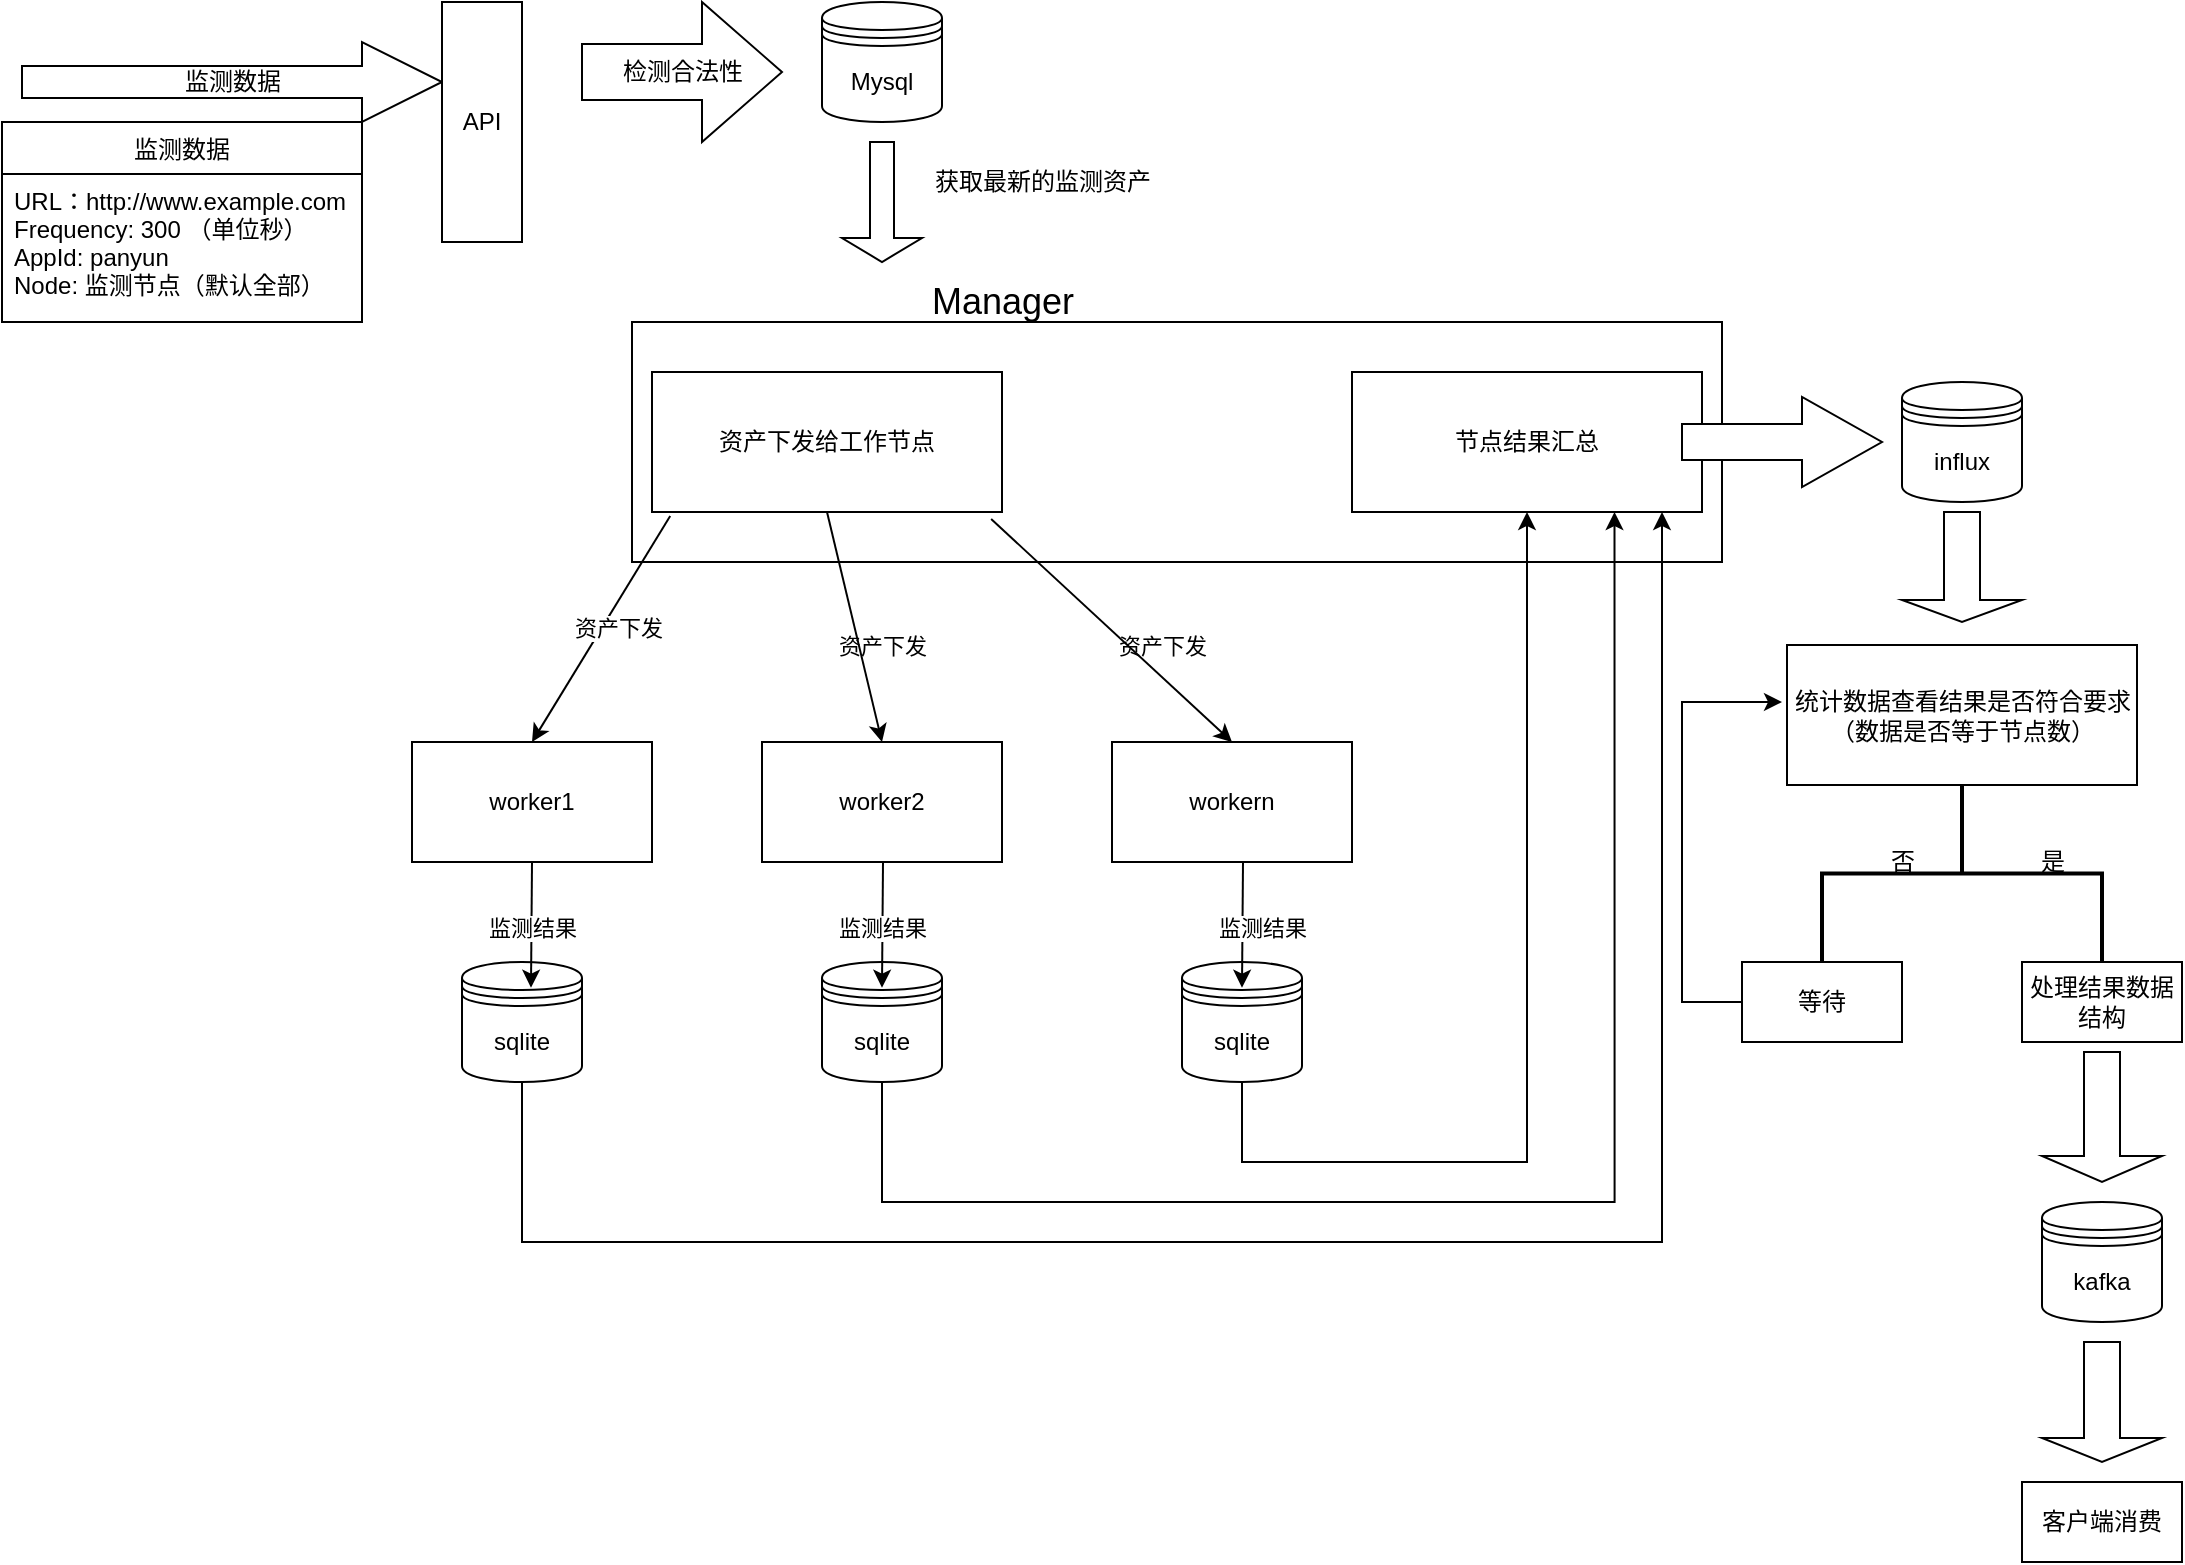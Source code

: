 <mxfile version="13.9.2" type="github">
  <diagram id="EUTkzrgzpGbVbgCxGCXc" name="第 1 页">
    <mxGraphModel dx="988" dy="553" grid="1" gridSize="10" guides="1" tooltips="1" connect="1" arrows="1" fold="1" page="1" pageScale="1" pageWidth="827" pageHeight="1169" math="0" shadow="0">
      <root>
        <mxCell id="0" />
        <mxCell id="1" parent="0" />
        <mxCell id="pKSHZECXTn_SGAuCB59Q-3" value="监测数据" style="html=1;shadow=0;dashed=0;align=center;verticalAlign=middle;shape=mxgraph.arrows2.arrow;dy=0.6;dx=40;notch=0;" vertex="1" parent="1">
          <mxGeometry x="40" y="30" width="210" height="40" as="geometry" />
        </mxCell>
        <mxCell id="pKSHZECXTn_SGAuCB59Q-4" value="监测数据" style="swimlane;fontStyle=0;childLayout=stackLayout;horizontal=1;startSize=26;fillColor=none;horizontalStack=0;resizeParent=1;resizeParentMax=0;resizeLast=0;collapsible=1;marginBottom=0;" vertex="1" parent="1">
          <mxGeometry x="30" y="70" width="180" height="100" as="geometry">
            <mxRectangle x="50" y="70" width="50" height="40" as="alternateBounds" />
          </mxGeometry>
        </mxCell>
        <mxCell id="pKSHZECXTn_SGAuCB59Q-7" value="URL：http://www.example.com&#xa;Frequency: 300 （单位秒）&#xa;AppId: panyun&#xa;Node: 监测节点（默认全部）&#xa;" style="text;strokeColor=none;fillColor=none;align=left;verticalAlign=top;spacingLeft=4;spacingRight=4;overflow=hidden;rotatable=0;points=[[0,0.5],[1,0.5]];portConstraint=eastwest;" vertex="1" parent="pKSHZECXTn_SGAuCB59Q-4">
          <mxGeometry y="26" width="180" height="74" as="geometry" />
        </mxCell>
        <mxCell id="pKSHZECXTn_SGAuCB59Q-11" value="Mysql" style="shape=datastore;whiteSpace=wrap;html=1;" vertex="1" parent="1">
          <mxGeometry x="440" y="10" width="60" height="60" as="geometry" />
        </mxCell>
        <mxCell id="pKSHZECXTn_SGAuCB59Q-12" value="API" style="rounded=0;whiteSpace=wrap;html=1;" vertex="1" parent="1">
          <mxGeometry x="250" y="10" width="40" height="120" as="geometry" />
        </mxCell>
        <mxCell id="pKSHZECXTn_SGAuCB59Q-14" value="检测合法性" style="html=1;shadow=0;dashed=0;align=center;verticalAlign=middle;shape=mxgraph.arrows2.arrow;dy=0.6;dx=40;notch=0;" vertex="1" parent="1">
          <mxGeometry x="320" y="10" width="100" height="70" as="geometry" />
        </mxCell>
        <mxCell id="pKSHZECXTn_SGAuCB59Q-16" value="" style="shape=singleArrow;direction=south;whiteSpace=wrap;html=1;" vertex="1" parent="1">
          <mxGeometry x="450" y="80" width="40" height="60" as="geometry" />
        </mxCell>
        <mxCell id="pKSHZECXTn_SGAuCB59Q-17" value="获取最新的监测资产" style="text;html=1;align=center;verticalAlign=middle;resizable=0;points=[];autosize=1;" vertex="1" parent="1">
          <mxGeometry x="490" y="90" width="120" height="20" as="geometry" />
        </mxCell>
        <mxCell id="pKSHZECXTn_SGAuCB59Q-18" value="worker1" style="rounded=0;whiteSpace=wrap;html=1;" vertex="1" parent="1">
          <mxGeometry x="235" y="380" width="120" height="60" as="geometry" />
        </mxCell>
        <mxCell id="pKSHZECXTn_SGAuCB59Q-19" value="workern" style="rounded=0;whiteSpace=wrap;html=1;" vertex="1" parent="1">
          <mxGeometry x="585" y="380" width="120" height="60" as="geometry" />
        </mxCell>
        <mxCell id="pKSHZECXTn_SGAuCB59Q-20" value="worker2" style="rounded=0;whiteSpace=wrap;html=1;" vertex="1" parent="1">
          <mxGeometry x="410" y="380" width="120" height="60" as="geometry" />
        </mxCell>
        <mxCell id="pKSHZECXTn_SGAuCB59Q-27" value="资产下发" style="edgeLabel;html=1;align=center;verticalAlign=middle;resizable=0;points=[];" vertex="1" connectable="0" parent="1">
          <mxGeometry x="610.0" y="331.497" as="geometry" />
        </mxCell>
        <mxCell id="pKSHZECXTn_SGAuCB59Q-28" value="资产下发" style="edgeLabel;html=1;align=center;verticalAlign=middle;resizable=0;points=[];" vertex="1" connectable="0" parent="1">
          <mxGeometry x="470.0" y="331.497" as="geometry" />
        </mxCell>
        <mxCell id="pKSHZECXTn_SGAuCB59Q-30" value="sqlite" style="shape=datastore;whiteSpace=wrap;html=1;" vertex="1" parent="1">
          <mxGeometry x="620" y="490" width="60" height="60" as="geometry" />
        </mxCell>
        <mxCell id="pKSHZECXTn_SGAuCB59Q-31" value="sqlite" style="shape=datastore;whiteSpace=wrap;html=1;" vertex="1" parent="1">
          <mxGeometry x="440" y="490" width="60" height="60" as="geometry" />
        </mxCell>
        <mxCell id="pKSHZECXTn_SGAuCB59Q-32" value="sqlite" style="shape=datastore;whiteSpace=wrap;html=1;" vertex="1" parent="1">
          <mxGeometry x="260" y="490" width="60" height="60" as="geometry" />
        </mxCell>
        <mxCell id="pKSHZECXTn_SGAuCB59Q-33" value="" style="endArrow=classic;html=1;entryX=0.575;entryY=0.214;entryDx=0;entryDy=0;entryPerimeter=0;exitX=0.5;exitY=1;exitDx=0;exitDy=0;" edge="1" parent="1" source="pKSHZECXTn_SGAuCB59Q-18" target="pKSHZECXTn_SGAuCB59Q-32">
          <mxGeometry width="50" height="50" relative="1" as="geometry">
            <mxPoint x="390" y="330" as="sourcePoint" />
            <mxPoint x="440" y="280" as="targetPoint" />
          </mxGeometry>
        </mxCell>
        <mxCell id="pKSHZECXTn_SGAuCB59Q-36" value="监测结果" style="edgeLabel;html=1;align=center;verticalAlign=middle;resizable=0;points=[];" vertex="1" connectable="0" parent="pKSHZECXTn_SGAuCB59Q-33">
          <mxGeometry x="-0.273" y="-1" relative="1" as="geometry">
            <mxPoint x="1.18" y="10" as="offset" />
          </mxGeometry>
        </mxCell>
        <mxCell id="pKSHZECXTn_SGAuCB59Q-34" value="" style="endArrow=classic;html=1;entryX=0.575;entryY=0.214;entryDx=0;entryDy=0;entryPerimeter=0;exitX=0.5;exitY=1;exitDx=0;exitDy=0;" edge="1" parent="1">
          <mxGeometry width="50" height="50" relative="1" as="geometry">
            <mxPoint x="650.5" y="440" as="sourcePoint" />
            <mxPoint x="650" y="502.84" as="targetPoint" />
          </mxGeometry>
        </mxCell>
        <mxCell id="pKSHZECXTn_SGAuCB59Q-35" value="" style="endArrow=classic;html=1;entryX=0.575;entryY=0.214;entryDx=0;entryDy=0;entryPerimeter=0;exitX=0.5;exitY=1;exitDx=0;exitDy=0;" edge="1" parent="1">
          <mxGeometry width="50" height="50" relative="1" as="geometry">
            <mxPoint x="470.5" y="440" as="sourcePoint" />
            <mxPoint x="470" y="502.84" as="targetPoint" />
          </mxGeometry>
        </mxCell>
        <mxCell id="pKSHZECXTn_SGAuCB59Q-37" value="监测结果" style="edgeLabel;html=1;align=center;verticalAlign=middle;resizable=0;points=[];" vertex="1" connectable="0" parent="1">
          <mxGeometry x="660.001" y="472.491" as="geometry" />
        </mxCell>
        <mxCell id="pKSHZECXTn_SGAuCB59Q-38" value="监测结果" style="edgeLabel;html=1;align=center;verticalAlign=middle;resizable=0;points=[];" vertex="1" connectable="0" parent="1">
          <mxGeometry x="470.001" y="472.491" as="geometry" />
        </mxCell>
        <mxCell id="pKSHZECXTn_SGAuCB59Q-43" value="" style="verticalLabelPosition=bottom;verticalAlign=top;html=1;shape=mxgraph.basic.rect;fillColor2=none;strokeWidth=1;size=20;indent=5;" vertex="1" parent="1">
          <mxGeometry x="345" y="170" width="545" height="120" as="geometry" />
        </mxCell>
        <mxCell id="pKSHZECXTn_SGAuCB59Q-15" value="资产下发给工作节点" style="rounded=0;whiteSpace=wrap;html=1;" vertex="1" parent="1">
          <mxGeometry x="355" y="195" width="175" height="70" as="geometry" />
        </mxCell>
        <mxCell id="pKSHZECXTn_SGAuCB59Q-23" value="" style="endArrow=classic;html=1;entryX=0.5;entryY=0;entryDx=0;entryDy=0;exitX=0.5;exitY=1;exitDx=0;exitDy=0;" edge="1" parent="1" source="pKSHZECXTn_SGAuCB59Q-15" target="pKSHZECXTn_SGAuCB59Q-20">
          <mxGeometry width="50" height="50" relative="1" as="geometry">
            <mxPoint x="390" y="330" as="sourcePoint" />
            <mxPoint x="440" y="280" as="targetPoint" />
          </mxGeometry>
        </mxCell>
        <mxCell id="pKSHZECXTn_SGAuCB59Q-25" value="" style="endArrow=classic;html=1;entryX=0.5;entryY=0;entryDx=0;entryDy=0;exitX=0.052;exitY=1.029;exitDx=0;exitDy=0;exitPerimeter=0;" edge="1" parent="1" source="pKSHZECXTn_SGAuCB59Q-15" target="pKSHZECXTn_SGAuCB59Q-18">
          <mxGeometry width="50" height="50" relative="1" as="geometry">
            <mxPoint x="390" y="330" as="sourcePoint" />
            <mxPoint x="440" y="280" as="targetPoint" />
          </mxGeometry>
        </mxCell>
        <mxCell id="pKSHZECXTn_SGAuCB59Q-26" value="资产下发" style="edgeLabel;html=1;align=center;verticalAlign=middle;resizable=0;points=[];" vertex="1" connectable="0" parent="pKSHZECXTn_SGAuCB59Q-25">
          <mxGeometry x="-0.199" y="1" relative="1" as="geometry">
            <mxPoint y="10" as="offset" />
          </mxGeometry>
        </mxCell>
        <mxCell id="pKSHZECXTn_SGAuCB59Q-24" value="" style="endArrow=classic;html=1;entryX=0.5;entryY=0;entryDx=0;entryDy=0;exitX=0.969;exitY=1.05;exitDx=0;exitDy=0;exitPerimeter=0;" edge="1" parent="1" source="pKSHZECXTn_SGAuCB59Q-15" target="pKSHZECXTn_SGAuCB59Q-19">
          <mxGeometry width="50" height="50" relative="1" as="geometry">
            <mxPoint x="390" y="330" as="sourcePoint" />
            <mxPoint x="440" y="280" as="targetPoint" />
          </mxGeometry>
        </mxCell>
        <mxCell id="pKSHZECXTn_SGAuCB59Q-44" value="&lt;font style=&quot;font-size: 18px&quot;&gt;Manager&lt;/font&gt;" style="text;html=1;align=center;verticalAlign=middle;resizable=0;points=[];autosize=1;" vertex="1" parent="1">
          <mxGeometry x="485" y="150" width="90" height="20" as="geometry" />
        </mxCell>
        <mxCell id="pKSHZECXTn_SGAuCB59Q-46" value="节点结果汇总" style="rounded=0;whiteSpace=wrap;html=1;" vertex="1" parent="1">
          <mxGeometry x="705" y="195" width="175" height="70" as="geometry" />
        </mxCell>
        <mxCell id="pKSHZECXTn_SGAuCB59Q-52" style="edgeStyle=orthogonalEdgeStyle;rounded=0;orthogonalLoop=1;jettySize=auto;html=1;" edge="1" parent="1" source="pKSHZECXTn_SGAuCB59Q-32" target="pKSHZECXTn_SGAuCB59Q-46">
          <mxGeometry relative="1" as="geometry">
            <Array as="points">
              <mxPoint x="290" y="630" />
              <mxPoint x="860" y="630" />
            </Array>
          </mxGeometry>
        </mxCell>
        <mxCell id="pKSHZECXTn_SGAuCB59Q-54" style="edgeStyle=orthogonalEdgeStyle;rounded=0;orthogonalLoop=1;jettySize=auto;html=1;exitX=0.5;exitY=1;exitDx=0;exitDy=0;entryX=0.75;entryY=1;entryDx=0;entryDy=0;" edge="1" parent="1" source="pKSHZECXTn_SGAuCB59Q-31" target="pKSHZECXTn_SGAuCB59Q-46">
          <mxGeometry relative="1" as="geometry">
            <Array as="points">
              <mxPoint x="470" y="610" />
              <mxPoint x="836" y="610" />
            </Array>
          </mxGeometry>
        </mxCell>
        <mxCell id="pKSHZECXTn_SGAuCB59Q-55" style="edgeStyle=orthogonalEdgeStyle;rounded=0;orthogonalLoop=1;jettySize=auto;html=1;entryX=0.5;entryY=1;entryDx=0;entryDy=0;" edge="1" parent="1" source="pKSHZECXTn_SGAuCB59Q-30" target="pKSHZECXTn_SGAuCB59Q-46">
          <mxGeometry relative="1" as="geometry">
            <Array as="points">
              <mxPoint x="650" y="590" />
              <mxPoint x="793" y="590" />
            </Array>
          </mxGeometry>
        </mxCell>
        <mxCell id="pKSHZECXTn_SGAuCB59Q-57" value="" style="html=1;shadow=0;dashed=0;align=center;verticalAlign=middle;shape=mxgraph.arrows2.arrow;dy=0.6;dx=40;notch=0;" vertex="1" parent="1">
          <mxGeometry x="870" y="207.5" width="100" height="45" as="geometry" />
        </mxCell>
        <mxCell id="pKSHZECXTn_SGAuCB59Q-58" value="influx" style="shape=datastore;whiteSpace=wrap;html=1;" vertex="1" parent="1">
          <mxGeometry x="980" y="200" width="60" height="60" as="geometry" />
        </mxCell>
        <mxCell id="pKSHZECXTn_SGAuCB59Q-60" value="" style="shape=singleArrow;direction=south;whiteSpace=wrap;html=1;" vertex="1" parent="1">
          <mxGeometry x="980" y="265" width="60" height="55" as="geometry" />
        </mxCell>
        <mxCell id="pKSHZECXTn_SGAuCB59Q-61" value="统计数据查看结果是否符合要求（数据是否等于节点数）" style="rounded=0;whiteSpace=wrap;html=1;" vertex="1" parent="1">
          <mxGeometry x="922.5" y="331.5" width="175" height="70" as="geometry" />
        </mxCell>
        <mxCell id="pKSHZECXTn_SGAuCB59Q-62" value="" style="strokeWidth=2;html=1;shape=mxgraph.flowchart.annotation_2;align=left;labelPosition=right;pointerEvents=1;direction=south;" vertex="1" parent="1">
          <mxGeometry x="940" y="401.5" width="140" height="88.5" as="geometry" />
        </mxCell>
        <mxCell id="pKSHZECXTn_SGAuCB59Q-63" value="否" style="text;html=1;align=center;verticalAlign=middle;resizable=0;points=[];autosize=1;" vertex="1" parent="1">
          <mxGeometry x="965" y="430" width="30" height="20" as="geometry" />
        </mxCell>
        <mxCell id="pKSHZECXTn_SGAuCB59Q-64" value="是" style="text;html=1;align=center;verticalAlign=middle;resizable=0;points=[];autosize=1;" vertex="1" parent="1">
          <mxGeometry x="1040" y="430" width="30" height="20" as="geometry" />
        </mxCell>
        <mxCell id="pKSHZECXTn_SGAuCB59Q-66" style="edgeStyle=orthogonalEdgeStyle;rounded=0;orthogonalLoop=1;jettySize=auto;html=1;" edge="1" parent="1" source="pKSHZECXTn_SGAuCB59Q-65">
          <mxGeometry relative="1" as="geometry">
            <mxPoint x="920" y="360" as="targetPoint" />
            <Array as="points">
              <mxPoint x="870" y="510" />
              <mxPoint x="870" y="360" />
            </Array>
          </mxGeometry>
        </mxCell>
        <mxCell id="pKSHZECXTn_SGAuCB59Q-65" value="等待" style="rounded=0;whiteSpace=wrap;html=1;" vertex="1" parent="1">
          <mxGeometry x="900" y="490" width="80" height="40" as="geometry" />
        </mxCell>
        <mxCell id="pKSHZECXTn_SGAuCB59Q-67" value="处理结果数据结构" style="rounded=0;whiteSpace=wrap;html=1;" vertex="1" parent="1">
          <mxGeometry x="1040" y="490" width="80" height="40" as="geometry" />
        </mxCell>
        <mxCell id="pKSHZECXTn_SGAuCB59Q-68" value="kafka" style="shape=datastore;whiteSpace=wrap;html=1;" vertex="1" parent="1">
          <mxGeometry x="1050" y="610" width="60" height="60" as="geometry" />
        </mxCell>
        <mxCell id="pKSHZECXTn_SGAuCB59Q-69" value="" style="shape=singleArrow;direction=south;whiteSpace=wrap;html=1;" vertex="1" parent="1">
          <mxGeometry x="1050" y="535" width="60" height="65" as="geometry" />
        </mxCell>
        <mxCell id="pKSHZECXTn_SGAuCB59Q-71" value="" style="shape=singleArrow;direction=south;whiteSpace=wrap;html=1;" vertex="1" parent="1">
          <mxGeometry x="1050" y="680" width="60" height="60" as="geometry" />
        </mxCell>
        <mxCell id="pKSHZECXTn_SGAuCB59Q-72" value="客户端消费" style="rounded=0;whiteSpace=wrap;html=1;" vertex="1" parent="1">
          <mxGeometry x="1040" y="750" width="80" height="40" as="geometry" />
        </mxCell>
      </root>
    </mxGraphModel>
  </diagram>
</mxfile>
